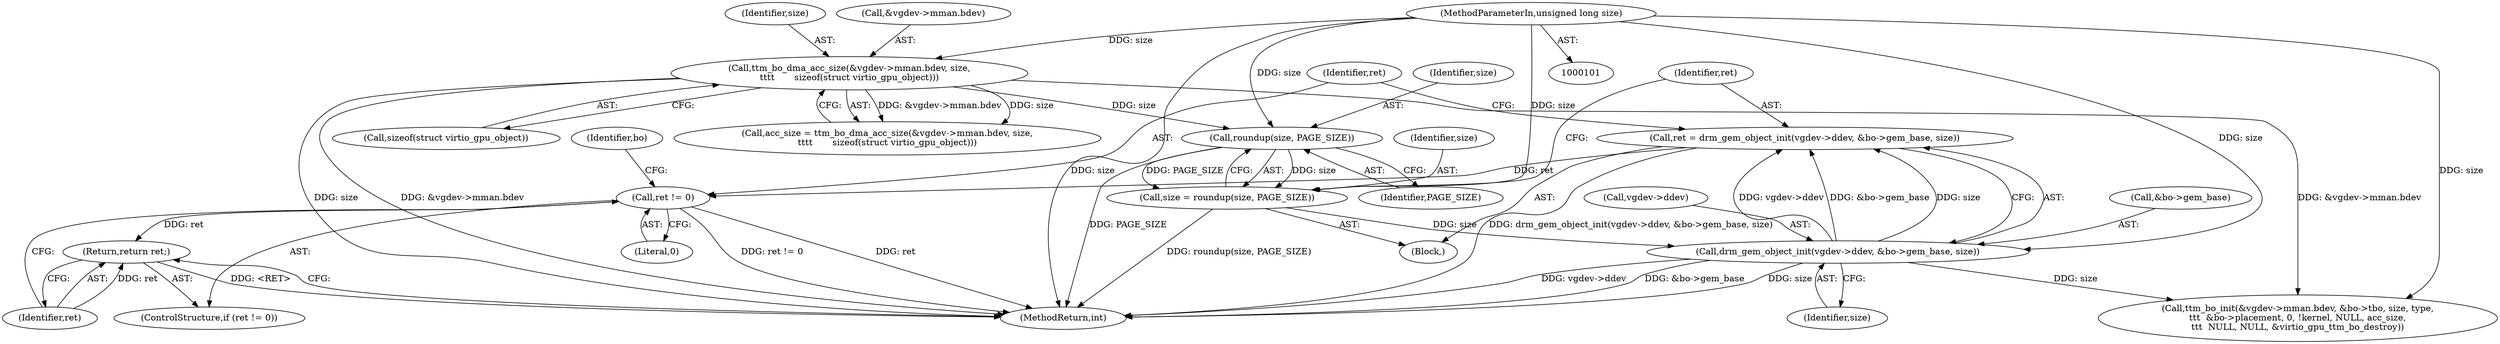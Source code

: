 digraph "1_linux_385aee965b4e4c36551c362a334378d2985b722a@del" {
"1000167" [label="(Call,ret != 0)"];
"1000155" [label="(Call,ret = drm_gem_object_init(vgdev->ddev, &bo->gem_base, size))"];
"1000157" [label="(Call,drm_gem_object_init(vgdev->ddev, &bo->gem_base, size))"];
"1000150" [label="(Call,size = roundup(size, PAGE_SIZE))"];
"1000152" [label="(Call,roundup(size, PAGE_SIZE))"];
"1000127" [label="(Call,ttm_bo_dma_acc_size(&vgdev->mman.bdev, size,\n\t\t\t\t       sizeof(struct virtio_gpu_object)))"];
"1000103" [label="(MethodParameterIn,unsigned long size)"];
"1000170" [label="(Return,return ret;)"];
"1000156" [label="(Identifier,ret)"];
"1000107" [label="(Block,)"];
"1000220" [label="(MethodReturn,int)"];
"1000168" [label="(Identifier,ret)"];
"1000171" [label="(Identifier,ret)"];
"1000150" [label="(Call,size = roundup(size, PAGE_SIZE))"];
"1000127" [label="(Call,ttm_bo_dma_acc_size(&vgdev->mman.bdev, size,\n\t\t\t\t       sizeof(struct virtio_gpu_object)))"];
"1000135" [label="(Call,sizeof(struct virtio_gpu_object))"];
"1000151" [label="(Identifier,size)"];
"1000174" [label="(Identifier,bo)"];
"1000134" [label="(Identifier,size)"];
"1000152" [label="(Call,roundup(size, PAGE_SIZE))"];
"1000165" [label="(Identifier,size)"];
"1000182" [label="(Call,ttm_bo_init(&vgdev->mman.bdev, &bo->tbo, size, type,\n\t\t\t  &bo->placement, 0, !kernel, NULL, acc_size,\n\t\t\t  NULL, NULL, &virtio_gpu_ttm_bo_destroy))"];
"1000157" [label="(Call,drm_gem_object_init(vgdev->ddev, &bo->gem_base, size))"];
"1000169" [label="(Literal,0)"];
"1000170" [label="(Return,return ret;)"];
"1000166" [label="(ControlStructure,if (ret != 0))"];
"1000161" [label="(Call,&bo->gem_base)"];
"1000125" [label="(Call,acc_size = ttm_bo_dma_acc_size(&vgdev->mman.bdev, size,\n\t\t\t\t       sizeof(struct virtio_gpu_object)))"];
"1000167" [label="(Call,ret != 0)"];
"1000128" [label="(Call,&vgdev->mman.bdev)"];
"1000154" [label="(Identifier,PAGE_SIZE)"];
"1000158" [label="(Call,vgdev->ddev)"];
"1000103" [label="(MethodParameterIn,unsigned long size)"];
"1000153" [label="(Identifier,size)"];
"1000155" [label="(Call,ret = drm_gem_object_init(vgdev->ddev, &bo->gem_base, size))"];
"1000167" -> "1000166"  [label="AST: "];
"1000167" -> "1000169"  [label="CFG: "];
"1000168" -> "1000167"  [label="AST: "];
"1000169" -> "1000167"  [label="AST: "];
"1000171" -> "1000167"  [label="CFG: "];
"1000174" -> "1000167"  [label="CFG: "];
"1000167" -> "1000220"  [label="DDG: ret"];
"1000167" -> "1000220"  [label="DDG: ret != 0"];
"1000155" -> "1000167"  [label="DDG: ret"];
"1000167" -> "1000170"  [label="DDG: ret"];
"1000155" -> "1000107"  [label="AST: "];
"1000155" -> "1000157"  [label="CFG: "];
"1000156" -> "1000155"  [label="AST: "];
"1000157" -> "1000155"  [label="AST: "];
"1000168" -> "1000155"  [label="CFG: "];
"1000155" -> "1000220"  [label="DDG: drm_gem_object_init(vgdev->ddev, &bo->gem_base, size)"];
"1000157" -> "1000155"  [label="DDG: vgdev->ddev"];
"1000157" -> "1000155"  [label="DDG: &bo->gem_base"];
"1000157" -> "1000155"  [label="DDG: size"];
"1000157" -> "1000165"  [label="CFG: "];
"1000158" -> "1000157"  [label="AST: "];
"1000161" -> "1000157"  [label="AST: "];
"1000165" -> "1000157"  [label="AST: "];
"1000157" -> "1000220"  [label="DDG: vgdev->ddev"];
"1000157" -> "1000220"  [label="DDG: &bo->gem_base"];
"1000157" -> "1000220"  [label="DDG: size"];
"1000150" -> "1000157"  [label="DDG: size"];
"1000103" -> "1000157"  [label="DDG: size"];
"1000157" -> "1000182"  [label="DDG: size"];
"1000150" -> "1000107"  [label="AST: "];
"1000150" -> "1000152"  [label="CFG: "];
"1000151" -> "1000150"  [label="AST: "];
"1000152" -> "1000150"  [label="AST: "];
"1000156" -> "1000150"  [label="CFG: "];
"1000150" -> "1000220"  [label="DDG: roundup(size, PAGE_SIZE)"];
"1000152" -> "1000150"  [label="DDG: size"];
"1000152" -> "1000150"  [label="DDG: PAGE_SIZE"];
"1000103" -> "1000150"  [label="DDG: size"];
"1000152" -> "1000154"  [label="CFG: "];
"1000153" -> "1000152"  [label="AST: "];
"1000154" -> "1000152"  [label="AST: "];
"1000152" -> "1000220"  [label="DDG: PAGE_SIZE"];
"1000127" -> "1000152"  [label="DDG: size"];
"1000103" -> "1000152"  [label="DDG: size"];
"1000127" -> "1000125"  [label="AST: "];
"1000127" -> "1000135"  [label="CFG: "];
"1000128" -> "1000127"  [label="AST: "];
"1000134" -> "1000127"  [label="AST: "];
"1000135" -> "1000127"  [label="AST: "];
"1000125" -> "1000127"  [label="CFG: "];
"1000127" -> "1000220"  [label="DDG: &vgdev->mman.bdev"];
"1000127" -> "1000220"  [label="DDG: size"];
"1000127" -> "1000125"  [label="DDG: &vgdev->mman.bdev"];
"1000127" -> "1000125"  [label="DDG: size"];
"1000103" -> "1000127"  [label="DDG: size"];
"1000127" -> "1000182"  [label="DDG: &vgdev->mman.bdev"];
"1000103" -> "1000101"  [label="AST: "];
"1000103" -> "1000220"  [label="DDG: size"];
"1000103" -> "1000182"  [label="DDG: size"];
"1000170" -> "1000166"  [label="AST: "];
"1000170" -> "1000171"  [label="CFG: "];
"1000171" -> "1000170"  [label="AST: "];
"1000220" -> "1000170"  [label="CFG: "];
"1000170" -> "1000220"  [label="DDG: <RET>"];
"1000171" -> "1000170"  [label="DDG: ret"];
}
